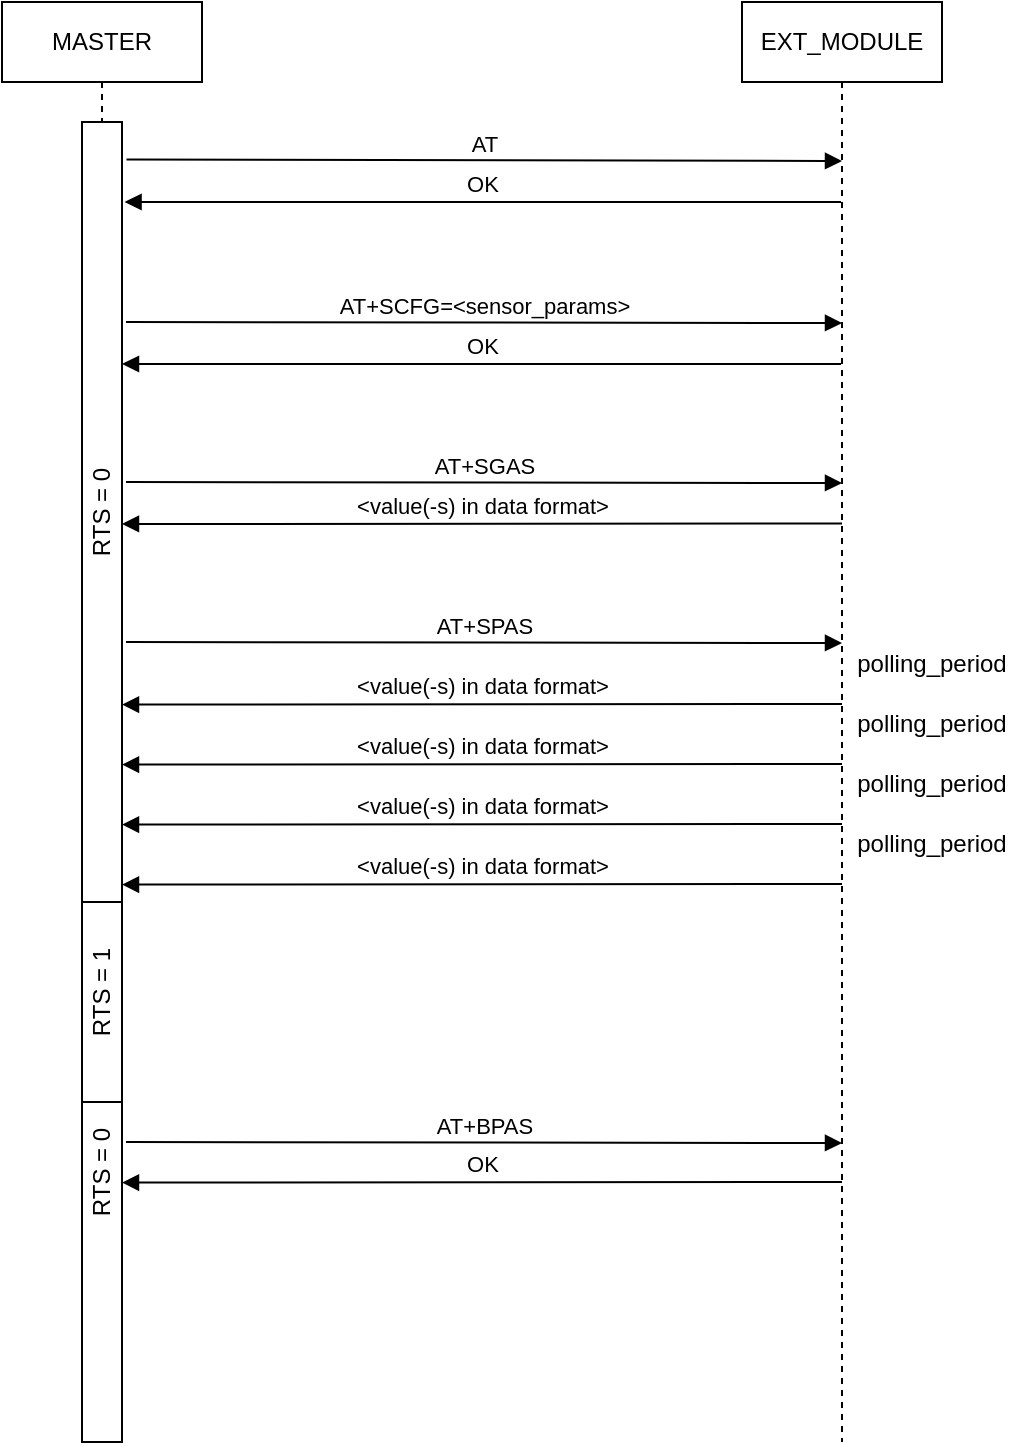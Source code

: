 <mxfile version="21.1.8" type="device">
  <diagram name="Page-1" id="2YBvvXClWsGukQMizWep">
    <mxGraphModel dx="1195" dy="653" grid="1" gridSize="10" guides="1" tooltips="1" connect="1" arrows="1" fold="1" page="1" pageScale="1" pageWidth="850" pageHeight="1100" math="0" shadow="0">
      <root>
        <mxCell id="0" />
        <mxCell id="1" parent="0" />
        <mxCell id="yRDwu5R1AfCgXDm9UmEd-7" value="" style="rounded=0;whiteSpace=wrap;html=1;" vertex="1" parent="1">
          <mxGeometry x="190" y="830" width="20" height="170" as="geometry" />
        </mxCell>
        <mxCell id="yRDwu5R1AfCgXDm9UmEd-6" value="" style="rounded=0;whiteSpace=wrap;html=1;" vertex="1" parent="1">
          <mxGeometry x="190" y="730" width="20" height="100" as="geometry" />
        </mxCell>
        <mxCell id="yRDwu5R1AfCgXDm9UmEd-5" value="" style="rounded=0;whiteSpace=wrap;html=1;" vertex="1" parent="1">
          <mxGeometry x="190" y="340" width="20" height="390" as="geometry" />
        </mxCell>
        <mxCell id="aM9ryv3xv72pqoxQDRHE-1" value="MASTER" style="shape=umlLifeline;perimeter=lifelinePerimeter;whiteSpace=wrap;html=1;container=0;dropTarget=0;collapsible=0;recursiveResize=0;outlineConnect=0;portConstraint=eastwest;newEdgeStyle={&quot;edgeStyle&quot;:&quot;elbowEdgeStyle&quot;,&quot;elbow&quot;:&quot;vertical&quot;,&quot;curved&quot;:0,&quot;rounded&quot;:0};" parent="1" vertex="1">
          <mxGeometry x="150" y="280" width="100" height="60" as="geometry" />
        </mxCell>
        <mxCell id="aM9ryv3xv72pqoxQDRHE-5" value="EXT_MODULE" style="shape=umlLifeline;perimeter=lifelinePerimeter;whiteSpace=wrap;html=1;container=0;dropTarget=0;collapsible=0;recursiveResize=0;outlineConnect=0;portConstraint=eastwest;newEdgeStyle={&quot;edgeStyle&quot;:&quot;elbowEdgeStyle&quot;,&quot;elbow&quot;:&quot;vertical&quot;,&quot;curved&quot;:0,&quot;rounded&quot;:0};" parent="1" vertex="1">
          <mxGeometry x="520" y="280" width="100" height="720" as="geometry" />
        </mxCell>
        <mxCell id="aM9ryv3xv72pqoxQDRHE-7" value="AT" style="html=1;verticalAlign=bottom;endArrow=block;edgeStyle=elbowEdgeStyle;elbow=vertical;curved=0;rounded=0;exitX=1.112;exitY=0.048;exitDx=0;exitDy=0;exitPerimeter=0;" parent="1" source="yRDwu5R1AfCgXDm9UmEd-5" edge="1">
          <mxGeometry x="0.001" relative="1" as="geometry">
            <mxPoint x="215" y="360" as="sourcePoint" />
            <Array as="points" />
            <mxPoint x="570" y="360" as="targetPoint" />
            <mxPoint as="offset" />
          </mxGeometry>
        </mxCell>
        <mxCell id="aM9ryv3xv72pqoxQDRHE-9" value="OK" style="html=1;verticalAlign=bottom;endArrow=block;edgeStyle=elbowEdgeStyle;elbow=vertical;curved=0;rounded=0;entryX=1.064;entryY=0.101;entryDx=0;entryDy=0;entryPerimeter=0;" parent="1" source="aM9ryv3xv72pqoxQDRHE-5" target="yRDwu5R1AfCgXDm9UmEd-5" edge="1">
          <mxGeometry relative="1" as="geometry">
            <mxPoint x="565" y="380" as="sourcePoint" />
            <Array as="points">
              <mxPoint x="500" y="380" />
              <mxPoint x="425" y="400" />
            </Array>
            <mxPoint x="335" y="400.0" as="targetPoint" />
          </mxGeometry>
        </mxCell>
        <mxCell id="1T1NDISbJiV7eEOlV3Co-1" value="AT+SCFG=&amp;lt;sensor_params&amp;gt;" style="html=1;verticalAlign=bottom;endArrow=block;edgeStyle=elbowEdgeStyle;elbow=vertical;curved=0;rounded=0;exitX=0.523;exitY=0.264;exitDx=0;exitDy=0;exitPerimeter=0;" parent="1" edge="1">
          <mxGeometry x="0.001" relative="1" as="geometry">
            <mxPoint x="212" y="440" as="sourcePoint" />
            <Array as="points" />
            <mxPoint x="570" y="441" as="targetPoint" />
            <mxPoint as="offset" />
          </mxGeometry>
        </mxCell>
        <mxCell id="1T1NDISbJiV7eEOlV3Co-2" value="OK" style="html=1;verticalAlign=bottom;endArrow=block;edgeStyle=elbowEdgeStyle;elbow=vertical;curved=0;rounded=0;" parent="1" edge="1">
          <mxGeometry relative="1" as="geometry">
            <mxPoint x="569.5" y="461.0" as="sourcePoint" />
            <Array as="points">
              <mxPoint x="500" y="461" />
              <mxPoint x="425" y="481" />
            </Array>
            <mxPoint x="210" y="461" as="targetPoint" />
          </mxGeometry>
        </mxCell>
        <mxCell id="1T1NDISbJiV7eEOlV3Co-3" value="AT+SGAS" style="html=1;verticalAlign=bottom;endArrow=block;edgeStyle=elbowEdgeStyle;elbow=vertical;curved=0;rounded=0;exitX=0.523;exitY=0.264;exitDx=0;exitDy=0;exitPerimeter=0;" parent="1" edge="1">
          <mxGeometry x="0.001" relative="1" as="geometry">
            <mxPoint x="212" y="520" as="sourcePoint" />
            <Array as="points" />
            <mxPoint x="570" y="521" as="targetPoint" />
            <mxPoint as="offset" />
          </mxGeometry>
        </mxCell>
        <mxCell id="1T1NDISbJiV7eEOlV3Co-4" value="&amp;lt;value(-s) in data format&amp;gt;" style="html=1;verticalAlign=bottom;endArrow=block;edgeStyle=elbowEdgeStyle;elbow=vertical;curved=0;rounded=0;" parent="1" edge="1">
          <mxGeometry x="-0.001" relative="1" as="geometry">
            <mxPoint x="570" y="540.71" as="sourcePoint" />
            <Array as="points">
              <mxPoint x="500" y="541" />
              <mxPoint x="425" y="561" />
            </Array>
            <mxPoint x="210" y="541" as="targetPoint" />
            <mxPoint as="offset" />
          </mxGeometry>
        </mxCell>
        <mxCell id="1T1NDISbJiV7eEOlV3Co-5" value="AT+SPAS" style="html=1;verticalAlign=bottom;endArrow=block;edgeStyle=elbowEdgeStyle;elbow=vertical;curved=0;rounded=0;exitX=0.523;exitY=0.264;exitDx=0;exitDy=0;exitPerimeter=0;" parent="1" edge="1">
          <mxGeometry x="0.001" relative="1" as="geometry">
            <mxPoint x="212" y="600" as="sourcePoint" />
            <Array as="points" />
            <mxPoint x="570" y="601" as="targetPoint" />
            <mxPoint as="offset" />
          </mxGeometry>
        </mxCell>
        <mxCell id="1T1NDISbJiV7eEOlV3Co-6" value="&amp;lt;value(-s) in data format&amp;gt;" style="html=1;verticalAlign=bottom;endArrow=block;edgeStyle=elbowEdgeStyle;elbow=vertical;curved=0;rounded=0;" parent="1" edge="1">
          <mxGeometry x="-0.001" relative="1" as="geometry">
            <mxPoint x="570" y="631" as="sourcePoint" />
            <Array as="points">
              <mxPoint x="500" y="631.29" />
              <mxPoint x="425" y="651.29" />
            </Array>
            <mxPoint x="210" y="631.29" as="targetPoint" />
            <mxPoint as="offset" />
          </mxGeometry>
        </mxCell>
        <mxCell id="1T1NDISbJiV7eEOlV3Co-7" value="&amp;lt;value(-s) in data format&amp;gt;" style="html=1;verticalAlign=bottom;endArrow=block;edgeStyle=elbowEdgeStyle;elbow=vertical;curved=0;rounded=0;" parent="1" edge="1">
          <mxGeometry x="-0.001" relative="1" as="geometry">
            <mxPoint x="570" y="661" as="sourcePoint" />
            <Array as="points">
              <mxPoint x="500" y="661.29" />
              <mxPoint x="425" y="681.29" />
            </Array>
            <mxPoint x="210" y="661.29" as="targetPoint" />
            <mxPoint as="offset" />
          </mxGeometry>
        </mxCell>
        <mxCell id="1T1NDISbJiV7eEOlV3Co-8" value="&amp;lt;value(-s) in data format&amp;gt;" style="html=1;verticalAlign=bottom;endArrow=block;edgeStyle=elbowEdgeStyle;elbow=vertical;curved=0;rounded=0;" parent="1" edge="1">
          <mxGeometry x="-0.001" relative="1" as="geometry">
            <mxPoint x="570" y="691" as="sourcePoint" />
            <Array as="points">
              <mxPoint x="500" y="691.29" />
              <mxPoint x="425" y="711.29" />
            </Array>
            <mxPoint x="210" y="691.29" as="targetPoint" />
            <mxPoint as="offset" />
          </mxGeometry>
        </mxCell>
        <mxCell id="1T1NDISbJiV7eEOlV3Co-9" value="&amp;lt;value(-s) in data format&amp;gt;" style="html=1;verticalAlign=bottom;endArrow=block;edgeStyle=elbowEdgeStyle;elbow=vertical;curved=0;rounded=0;" parent="1" edge="1">
          <mxGeometry x="-0.001" relative="1" as="geometry">
            <mxPoint x="570" y="721" as="sourcePoint" />
            <Array as="points">
              <mxPoint x="500" y="721.29" />
              <mxPoint x="425" y="741.29" />
            </Array>
            <mxPoint x="210" y="721.29" as="targetPoint" />
            <mxPoint as="offset" />
          </mxGeometry>
        </mxCell>
        <mxCell id="1T1NDISbJiV7eEOlV3Co-10" value="polling_period" style="text;html=1;strokeColor=none;fillColor=none;align=center;verticalAlign=middle;whiteSpace=wrap;rounded=0;" parent="1" vertex="1">
          <mxGeometry x="570" y="601" width="90" height="20" as="geometry" />
        </mxCell>
        <mxCell id="1T1NDISbJiV7eEOlV3Co-11" value="polling_period" style="text;html=1;strokeColor=none;fillColor=none;align=center;verticalAlign=middle;whiteSpace=wrap;rounded=0;" parent="1" vertex="1">
          <mxGeometry x="570" y="631" width="90" height="20" as="geometry" />
        </mxCell>
        <mxCell id="1T1NDISbJiV7eEOlV3Co-12" value="polling_period" style="text;html=1;strokeColor=none;fillColor=none;align=center;verticalAlign=middle;whiteSpace=wrap;rounded=0;" parent="1" vertex="1">
          <mxGeometry x="570" y="661" width="90" height="20" as="geometry" />
        </mxCell>
        <mxCell id="1T1NDISbJiV7eEOlV3Co-13" value="polling_period" style="text;html=1;strokeColor=none;fillColor=none;align=center;verticalAlign=middle;whiteSpace=wrap;rounded=0;" parent="1" vertex="1">
          <mxGeometry x="570" y="691" width="90" height="20" as="geometry" />
        </mxCell>
        <mxCell id="1T1NDISbJiV7eEOlV3Co-14" value="AT+BPAS" style="html=1;verticalAlign=bottom;endArrow=block;edgeStyle=elbowEdgeStyle;elbow=vertical;curved=0;rounded=0;exitX=0.523;exitY=0.264;exitDx=0;exitDy=0;exitPerimeter=0;" parent="1" edge="1">
          <mxGeometry x="0.001" relative="1" as="geometry">
            <mxPoint x="212" y="850" as="sourcePoint" />
            <Array as="points" />
            <mxPoint x="570" y="851" as="targetPoint" />
            <mxPoint as="offset" />
          </mxGeometry>
        </mxCell>
        <mxCell id="1T1NDISbJiV7eEOlV3Co-15" value="OK" style="html=1;verticalAlign=bottom;endArrow=block;edgeStyle=elbowEdgeStyle;elbow=vertical;curved=0;rounded=0;" parent="1" edge="1">
          <mxGeometry relative="1" as="geometry">
            <mxPoint x="570" y="870" as="sourcePoint" />
            <Array as="points">
              <mxPoint x="500" y="870.29" />
              <mxPoint x="425" y="890.29" />
            </Array>
            <mxPoint x="210" y="870.29" as="targetPoint" />
          </mxGeometry>
        </mxCell>
        <mxCell id="yRDwu5R1AfCgXDm9UmEd-1" value="RTS = 0" style="text;html=1;strokeColor=none;fillColor=none;align=center;verticalAlign=middle;whiteSpace=wrap;rounded=0;rotation=-90;" vertex="1" parent="1">
          <mxGeometry x="170" y="520" width="60" height="30" as="geometry" />
        </mxCell>
        <mxCell id="yRDwu5R1AfCgXDm9UmEd-2" value="RTS = 1" style="text;html=1;strokeColor=none;fillColor=none;align=center;verticalAlign=middle;whiteSpace=wrap;rounded=0;rotation=-90;" vertex="1" parent="1">
          <mxGeometry x="170" y="760" width="60" height="30" as="geometry" />
        </mxCell>
        <mxCell id="yRDwu5R1AfCgXDm9UmEd-3" value="RTS = 0" style="text;html=1;strokeColor=none;fillColor=none;align=center;verticalAlign=middle;whiteSpace=wrap;rounded=0;rotation=-90;" vertex="1" parent="1">
          <mxGeometry x="170" y="850" width="60" height="30" as="geometry" />
        </mxCell>
      </root>
    </mxGraphModel>
  </diagram>
</mxfile>
